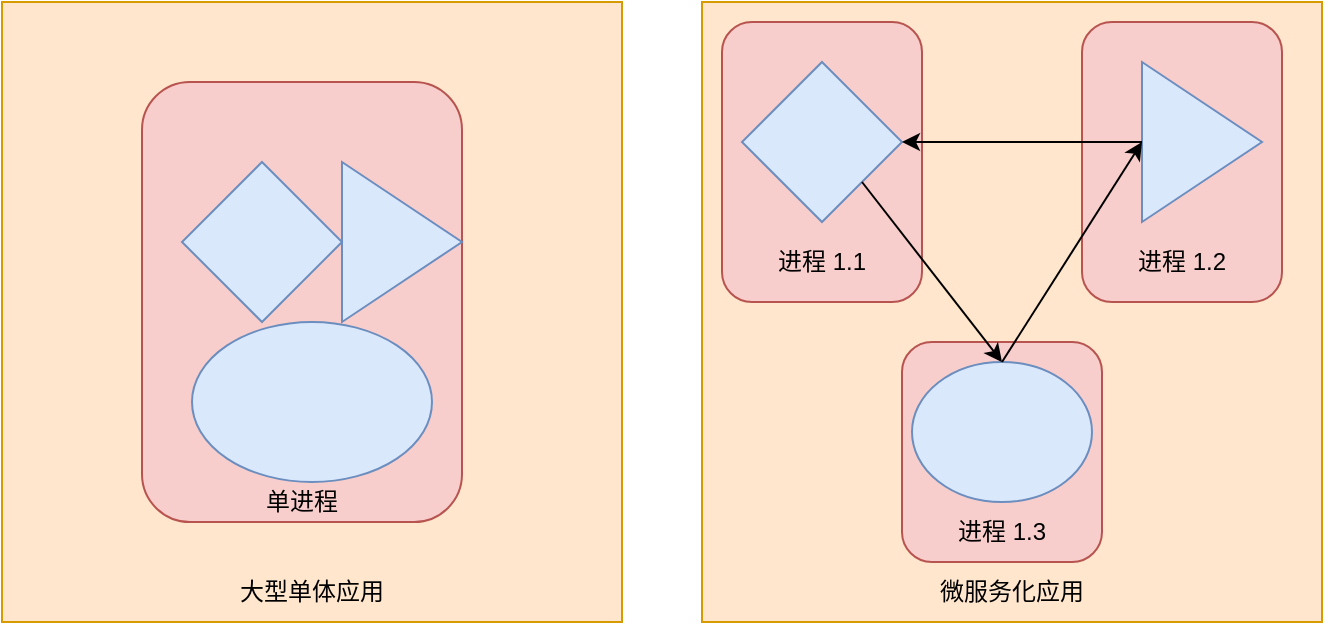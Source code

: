 <mxfile version="24.0.7" type="github">
  <diagram name="第 1 页" id="5ZM5K8MW1E_sq5mhABBy">
    <mxGraphModel dx="956" dy="577" grid="1" gridSize="10" guides="1" tooltips="1" connect="1" arrows="1" fold="1" page="1" pageScale="1" pageWidth="827" pageHeight="1169" math="0" shadow="0">
      <root>
        <mxCell id="0" />
        <mxCell id="1" parent="0" />
        <mxCell id="X2RzeQsfwsrI-iEGqudV-7" value="&lt;div style=&quot;text-align: justify; padding-top: 280px;&quot;&gt;&lt;span style=&quot;background-color: initial;&quot;&gt;微服务化应用&lt;/span&gt;&lt;/div&gt;" style="whiteSpace=wrap;html=1;aspect=fixed;fillColor=#ffe6cc;strokeColor=#d79b00;align=center;" vertex="1" parent="1">
          <mxGeometry x="470" y="180" width="310" height="310" as="geometry" />
        </mxCell>
        <mxCell id="X2RzeQsfwsrI-iEGqudV-14" value="&lt;div style=&quot;text-align: justify; padding-top: 80px;&quot;&gt;进程 1.3&lt;/div&gt;" style="rounded=1;whiteSpace=wrap;html=1;fillColor=#f8cecc;strokeColor=#b85450;" vertex="1" parent="1">
          <mxGeometry x="570" y="350" width="100" height="110" as="geometry" />
        </mxCell>
        <mxCell id="X2RzeQsfwsrI-iEGqudV-12" value="&lt;div style=&quot;text-align: justify; padding-top: 100px;&quot;&gt;进程 1.2&lt;/div&gt;" style="rounded=1;whiteSpace=wrap;html=1;fillColor=#f8cecc;strokeColor=#b85450;" vertex="1" parent="1">
          <mxGeometry x="660" y="190" width="100" height="140" as="geometry" />
        </mxCell>
        <mxCell id="X2RzeQsfwsrI-iEGqudV-1" value="&lt;div style=&quot;text-align: justify; padding-top: 280px;&quot;&gt;&lt;span style=&quot;background-color: initial;&quot;&gt;大型单体应用&lt;/span&gt;&lt;/div&gt;" style="whiteSpace=wrap;html=1;aspect=fixed;fillColor=#ffe6cc;strokeColor=#d79b00;align=center;" vertex="1" parent="1">
          <mxGeometry x="120" y="180" width="310" height="310" as="geometry" />
        </mxCell>
        <mxCell id="X2RzeQsfwsrI-iEGqudV-3" value="&lt;div style=&quot;text-align: justify; padding-top: 200px;&quot;&gt;单进程&lt;/div&gt;" style="rounded=1;whiteSpace=wrap;html=1;fillColor=#f8cecc;strokeColor=#b85450;" vertex="1" parent="1">
          <mxGeometry x="190" y="220" width="160" height="220" as="geometry" />
        </mxCell>
        <mxCell id="X2RzeQsfwsrI-iEGqudV-4" value="" style="triangle;whiteSpace=wrap;html=1;fillColor=#dae8fc;strokeColor=#6c8ebf;" vertex="1" parent="1">
          <mxGeometry x="290" y="260" width="60" height="80" as="geometry" />
        </mxCell>
        <mxCell id="X2RzeQsfwsrI-iEGqudV-5" value="" style="rhombus;whiteSpace=wrap;html=1;fillColor=#dae8fc;strokeColor=#6c8ebf;" vertex="1" parent="1">
          <mxGeometry x="210" y="260" width="80" height="80" as="geometry" />
        </mxCell>
        <mxCell id="X2RzeQsfwsrI-iEGqudV-6" value="" style="ellipse;whiteSpace=wrap;html=1;fillColor=#dae8fc;strokeColor=#6c8ebf;" vertex="1" parent="1">
          <mxGeometry x="215" y="340" width="120" height="80" as="geometry" />
        </mxCell>
        <mxCell id="X2RzeQsfwsrI-iEGqudV-8" value="&lt;div style=&quot;text-align: justify; padding-top: 100px;&quot;&gt;进程 1.1&lt;/div&gt;" style="rounded=1;whiteSpace=wrap;html=1;fillColor=#f8cecc;strokeColor=#b85450;" vertex="1" parent="1">
          <mxGeometry x="480" y="190" width="100" height="140" as="geometry" />
        </mxCell>
        <mxCell id="X2RzeQsfwsrI-iEGqudV-9" value="" style="triangle;whiteSpace=wrap;html=1;fillColor=#dae8fc;strokeColor=#6c8ebf;" vertex="1" parent="1">
          <mxGeometry x="690" y="210" width="60" height="80" as="geometry" />
        </mxCell>
        <mxCell id="X2RzeQsfwsrI-iEGqudV-10" value="" style="rhombus;whiteSpace=wrap;html=1;fillColor=#dae8fc;strokeColor=#6c8ebf;" vertex="1" parent="1">
          <mxGeometry x="490" y="210" width="80" height="80" as="geometry" />
        </mxCell>
        <mxCell id="X2RzeQsfwsrI-iEGqudV-11" value="" style="ellipse;whiteSpace=wrap;html=1;fillColor=#dae8fc;strokeColor=#6c8ebf;" vertex="1" parent="1">
          <mxGeometry x="575" y="360" width="90" height="70" as="geometry" />
        </mxCell>
        <mxCell id="X2RzeQsfwsrI-iEGqudV-13" style="edgeStyle=orthogonalEdgeStyle;rounded=0;orthogonalLoop=1;jettySize=auto;html=1;exitX=0.5;exitY=1;exitDx=0;exitDy=0;" edge="1" parent="1" source="X2RzeQsfwsrI-iEGqudV-8" target="X2RzeQsfwsrI-iEGqudV-8">
          <mxGeometry relative="1" as="geometry" />
        </mxCell>
        <mxCell id="X2RzeQsfwsrI-iEGqudV-15" value="" style="endArrow=classic;html=1;rounded=0;exitX=1;exitY=1;exitDx=0;exitDy=0;entryX=0.5;entryY=0;entryDx=0;entryDy=0;" edge="1" parent="1" source="X2RzeQsfwsrI-iEGqudV-10" target="X2RzeQsfwsrI-iEGqudV-11">
          <mxGeometry width="50" height="50" relative="1" as="geometry">
            <mxPoint x="550" y="370" as="sourcePoint" />
            <mxPoint x="600" y="320" as="targetPoint" />
          </mxGeometry>
        </mxCell>
        <mxCell id="X2RzeQsfwsrI-iEGqudV-16" value="" style="endArrow=classic;html=1;rounded=0;entryX=0;entryY=0.5;entryDx=0;entryDy=0;" edge="1" parent="1" target="X2RzeQsfwsrI-iEGqudV-9">
          <mxGeometry width="50" height="50" relative="1" as="geometry">
            <mxPoint x="620" y="360" as="sourcePoint" />
            <mxPoint x="670" y="310" as="targetPoint" />
          </mxGeometry>
        </mxCell>
        <mxCell id="X2RzeQsfwsrI-iEGqudV-17" value="" style="endArrow=classic;html=1;rounded=0;exitX=0;exitY=0.5;exitDx=0;exitDy=0;entryX=1;entryY=0.5;entryDx=0;entryDy=0;" edge="1" parent="1" source="X2RzeQsfwsrI-iEGqudV-9" target="X2RzeQsfwsrI-iEGqudV-10">
          <mxGeometry width="50" height="50" relative="1" as="geometry">
            <mxPoint x="580" y="150" as="sourcePoint" />
            <mxPoint x="630" y="100" as="targetPoint" />
          </mxGeometry>
        </mxCell>
      </root>
    </mxGraphModel>
  </diagram>
</mxfile>
